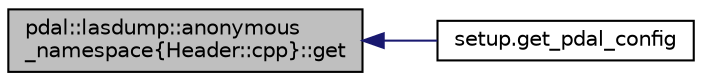 digraph "pdal::lasdump::anonymous_namespace{Header::cpp}::get"
{
  edge [fontname="Helvetica",fontsize="10",labelfontname="Helvetica",labelfontsize="10"];
  node [fontname="Helvetica",fontsize="10",shape=record];
  rankdir="LR";
  Node1 [label="pdal::lasdump::anonymous\l_namespace\{Header::cpp\}::get",height=0.2,width=0.4,color="black", fillcolor="grey75", style="filled", fontcolor="black"];
  Node1 -> Node2 [dir="back",color="midnightblue",fontsize="10",style="solid",fontname="Helvetica"];
  Node2 [label="setup.get_pdal_config",height=0.2,width=0.4,color="black", fillcolor="white", style="filled",URL="$namespacesetup.html#adc6b6bbd0dc24b98ea4c2bc227264354"];
}
